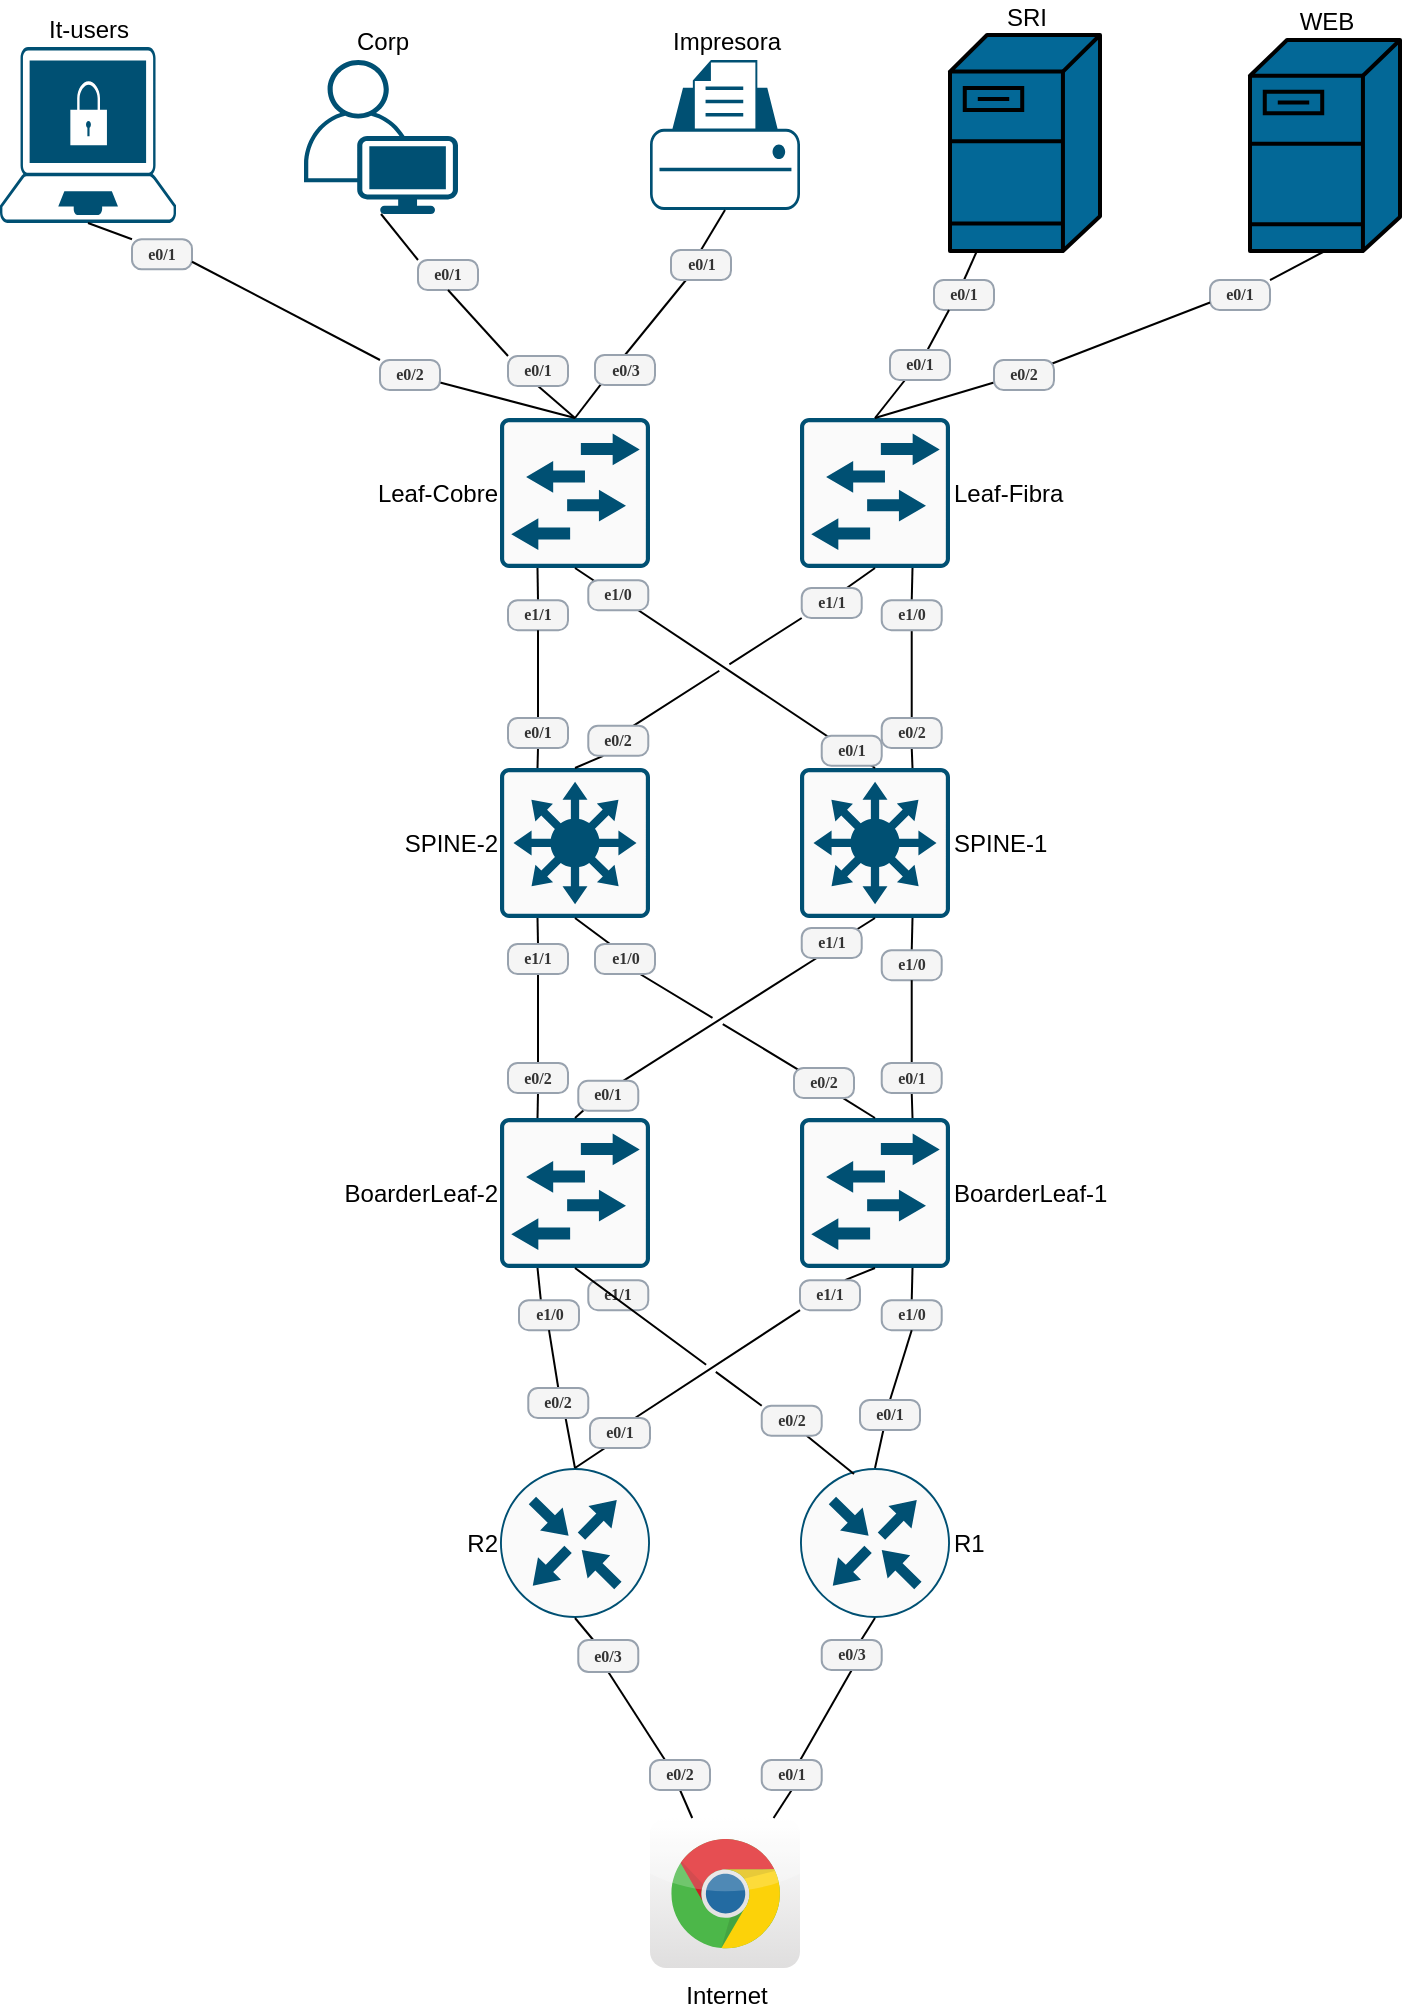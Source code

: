 <mxfile compressed="false" version="26.2.15">
  <diagram id="Network Topology" name="Network Topology">
    <mxGraphModel dx="315" dy="334" grid="0" gridSize="10" guides="1" tooltips="1" connect="1" arrows="1" fold="1" page="1" pageScale="1" pageWidth="800" pageHeight="1075" background="none" math="0" shadow="0">
      <root>
        <mxCell id="0" />
        <mxCell id="1" parent="0" />
        <object label="Corp" id="clab-TFG-Corp">
          <mxCell style="points=[[0.35,0,0],[0.98,0.51,0],[1,0.71,0],[0.67,1,0],[0,0.795,0],[0,0.65,0]];verticalLabelPosition=top;sketch=0;html=1;verticalAlign=bottom;aspect=fixed;align=center;pointerEvents=1;shape=mxgraph.cisco19.user;fillColor=#005073;strokeColor=none;labelPosition=center;" parent="1" vertex="1">
            <mxGeometry x="227" y="96" width="77" height="77" as="geometry" />
          </mxCell>
        </object>
        <object label="It-users" id="clab-TFG-It-users">
          <mxCell style="points=[[0.13,0.02,0],[0.5,0,0],[0.87,0.02,0],[0.885,0.4,0],[0.985,0.985,0],[0.5,1,0],[0.015,0.985,0],[0.115,0.4,0]];verticalLabelPosition=top;sketch=0;html=1;verticalAlign=bottom;aspect=fixed;align=center;pointerEvents=1;shape=mxgraph.cisco19.secure_endpoints;fillColor=#005073;strokeColor=none;labelPosition=center;" parent="1" vertex="1">
            <mxGeometry x="75" y="89.5" width="88" height="88" as="geometry" />
          </mxCell>
        </object>
        <object label="Impresora" id="clab-TFG-Impresora">
          <mxCell style="points=[[0.22,0.185,0],[0.5,0,0],[0.78,0.185,0],[0.975,0.49,0],[1,0.73,0],[0.975,0.97,0],[0.5,1,0],[0.025,0.97,0],[0,0.73,0],[0.025,0.49,0]];verticalLabelPosition=top;sketch=0;html=1;verticalAlign=bottom;aspect=fixed;align=center;pointerEvents=1;shape=mxgraph.cisco19.printer;fillColor=#005073;strokeColor=none;labelPosition=center;labelBackgroundColor=none;" parent="1" vertex="1">
            <mxGeometry x="400" y="96" width="75" height="75" as="geometry" />
          </mxCell>
        </object>
        <object label="SRI" id="clab-TFG-SRI">
          <mxCell style="shape=mxgraph.cisco.servers.fileserver;sketch=0;html=1;pointerEvents=1;dashed=0;fillColor=#036897;strokeColor=#000000;strokeWidth=2;verticalLabelPosition=top;verticalAlign=bottom;align=center;outlineConnect=0;labelBackgroundColor=none;labelPosition=center;" parent="1" vertex="1">
            <mxGeometry x="550" y="83.5" width="75" height="108" as="geometry" />
          </mxCell>
        </object>
        <object label="WEB" id="clab-TFG-WEB">
          <mxCell style="shape=mxgraph.cisco.servers.fileserver;sketch=0;html=1;pointerEvents=1;dashed=0;fillColor=#036897;strokeColor=#000000;strokeWidth=2;verticalLabelPosition=top;verticalAlign=bottom;align=center;outlineConnect=0;labelBackgroundColor=none;labelPosition=center;" parent="1" vertex="1">
            <mxGeometry x="700" y="86" width="75" height="105.5" as="geometry" />
          </mxCell>
        </object>
        <object label="Leaf-Cobre" id="clab-TFG-Leaf-Cobre">
          <mxCell style="sketch=0;points=[[0.015,0.015,0],[0.985,0.015,0],[0.985,0.985,0],[0.015,0.985,0],[0.25,0,0],[0.5,0,0],[0.75,0,0],[1,0.25,0],[1,0.5,0],[1,0.75,0],[0.75,1,0],[0.5,1,0],[0.25,1,0],[0,0.75,0],[0,0.5,0],[0,0.25,0]];verticalLabelPosition=middle;html=1;verticalAlign=middle;aspect=fixed;align=right;pointerEvents=1;shape=mxgraph.cisco19.rect;prIcon=l2_switch;fillColor=#FAFAFA;strokeColor=#005073;labelPosition=left;" parent="1" vertex="1">
            <mxGeometry x="325" y="275" width="75" height="75" as="geometry" />
          </mxCell>
        </object>
        <object label="Leaf-Fibra" id="clab-TFG-Leaf-Fibra">
          <mxCell style="sketch=0;points=[[0.015,0.015,0],[0.985,0.015,0],[0.985,0.985,0],[0.015,0.985,0],[0.25,0,0],[0.5,0,0],[0.75,0,0],[1,0.25,0],[1,0.5,0],[1,0.75,0],[0.75,1,0],[0.5,1,0],[0.25,1,0],[0,0.75,0],[0,0.5,0],[0,0.25,0]];verticalLabelPosition=middle;html=1;verticalAlign=middle;aspect=fixed;align=left;pointerEvents=1;shape=mxgraph.cisco19.rect;prIcon=l2_switch;fillColor=#FAFAFA;strokeColor=#005073;labelPosition=right;" parent="1" vertex="1">
            <mxGeometry x="475" y="275" width="75" height="75" as="geometry" />
          </mxCell>
        </object>
        <object label="SPINE-1" id="clab-TFG-SPINE-1">
          <mxCell style="sketch=0;points=[[0.015,0.015,0],[0.985,0.015,0],[0.985,0.985,0],[0.015,0.985,0],[0.25,0,0],[0.5,0,0],[0.75,0,0],[1,0.25,0],[1,0.5,0],[1,0.75,0],[0.75,1,0],[0.5,1,0],[0.25,1,0],[0,0.75,0],[0,0.5,0],[0,0.25,0]];verticalLabelPosition=middle;html=1;verticalAlign=middle;aspect=fixed;align=left;pointerEvents=1;shape=mxgraph.cisco19.rect;prIcon=l3_switch;fillColor=#FAFAFA;strokeColor=#005073;labelPosition=right;" parent="1" vertex="1">
            <mxGeometry x="475" y="450" width="75" height="75" as="geometry" />
          </mxCell>
        </object>
        <object label="SPINE-2" id="clab-TFG-SPINE-2">
          <mxCell style="sketch=0;points=[[0.015,0.015,0],[0.985,0.015,0],[0.985,0.985,0],[0.015,0.985,0],[0.25,0,0],[0.5,0,0],[0.75,0,0],[1,0.25,0],[1,0.5,0],[1,0.75,0],[0.75,1,0],[0.5,1,0],[0.25,1,0],[0,0.75,0],[0,0.5,0],[0,0.25,0]];verticalLabelPosition=middle;html=1;verticalAlign=middle;aspect=fixed;align=right;pointerEvents=1;shape=mxgraph.cisco19.rect;prIcon=l3_switch;fillColor=#FAFAFA;strokeColor=#005073;labelPosition=left;" parent="1" vertex="1">
            <mxGeometry x="325" y="450" width="75" height="75" as="geometry" />
          </mxCell>
        </object>
        <object label="BoarderLeaf-1" id="clab-TFG-BoarderLeaf-1">
          <mxCell style="sketch=0;points=[[0.015,0.015,0],[0.985,0.015,0],[0.985,0.985,0],[0.015,0.985,0],[0.25,0,0],[0.5,0,0],[0.75,0,0],[1,0.25,0],[1,0.5,0],[1,0.75,0],[0.75,1,0],[0.5,1,0],[0.25,1,0],[0,0.75,0],[0,0.5,0],[0,0.25,0]];verticalLabelPosition=middle;html=1;verticalAlign=middle;aspect=fixed;align=left;pointerEvents=1;shape=mxgraph.cisco19.rect;prIcon=l2_switch;fillColor=#FAFAFA;strokeColor=#005073;labelPosition=right;" parent="1" vertex="1">
            <mxGeometry x="475" y="625" width="75" height="75" as="geometry" />
          </mxCell>
        </object>
        <object label="BoarderLeaf-2" id="clab-TFG-BoarderLeaf-2">
          <mxCell style="sketch=0;points=[[0.015,0.015,0],[0.985,0.015,0],[0.985,0.985,0],[0.015,0.985,0],[0.25,0,0],[0.5,0,0],[0.75,0,0],[1,0.25,0],[1,0.5,0],[1,0.75,0],[0.75,1,0],[0.5,1,0],[0.25,1,0],[0,0.75,0],[0,0.5,0],[0,0.25,0]];verticalLabelPosition=middle;html=1;verticalAlign=middle;aspect=fixed;align=right;pointerEvents=1;shape=mxgraph.cisco19.rect;prIcon=l2_switch;fillColor=#FAFAFA;strokeColor=#005073;labelPosition=left;" parent="1" vertex="1">
            <mxGeometry x="325" y="625" width="75" height="75" as="geometry" />
          </mxCell>
        </object>
        <object label="R1" id="clab-TFG-R1">
          <mxCell style="sketch=0;points=[[0.5,0,0],[1,0.5,0],[0.5,1,0],[0,0.5,0],[0.145,0.145,0],[0.856,0.145,0],[0.855,0.856,0],[0.145,0.855,0]];verticalLabelPosition=middle;html=1;verticalAlign=middle;aspect=fixed;align=left;pointerEvents=1;shape=mxgraph.cisco19.rect;prIcon=router;fillColor=#FAFAFA;strokeColor=#005073;labelPosition=right;" parent="1" vertex="1">
            <mxGeometry x="475" y="800" width="75" height="75" as="geometry" />
          </mxCell>
        </object>
        <object label="R2" id="clab-TFG-R2">
          <mxCell style="sketch=0;points=[[0.5,0,0],[1,0.5,0],[0.5,1,0],[0,0.5,0],[0.145,0.145,0],[0.856,0.145,0],[0.855,0.856,0],[0.145,0.855,0]];verticalLabelPosition=middle;html=1;verticalAlign=middle;aspect=fixed;align=right;pointerEvents=1;shape=mxgraph.cisco19.rect;prIcon=router;fillColor=#FAFAFA;strokeColor=#005073;labelPosition=left;" parent="1" vertex="1">
            <mxGeometry x="325" y="800" width="75" height="75" as="geometry" />
          </mxCell>
        </object>
        <object label="Internet" id="clab-TFG-Internet">
          <mxCell style="dashed=0;outlineConnect=0;html=1;align=center;labelPosition=center;verticalLabelPosition=bottom;verticalAlign=top;shape=mxgraph.webicons.chrome;gradientColor=#DFDEDE" parent="1" vertex="1">
            <mxGeometry x="400" y="975" width="75" height="75" as="geometry" />
          </mxCell>
        </object>
        <object label="" source="clab-TFG-Corp" target="clab-TFG-Leaf-Cobre" id="link_id:link:clab-TFG-Corp:e0/1:clab-TFG-Leaf-Cobre:e0/1">
          <mxCell style="endArrow=none;jumpStyle=gap;entryY=0;exitY=1;entryX=0.5;exitX=0.5;" parent="1" source="label:clab-TFG-Leaf-Cobre:e0/1" target="clab-TFG-Leaf-Cobre" edge="1">
            <mxGeometry relative="1" as="geometry" />
          </mxCell>
        </object>
        <object label="" source="clab-TFG-It-users" target="clab-TFG-Leaf-Cobre" id="link_id:link:clab-TFG-It-users:e0/1:clab-TFG-Leaf-Cobre:e0/2">
          <mxCell style="endArrow=none;jumpStyle=gap;entryY=0;exitY=0.75;entryX=0.5;exitX=1;exitDx=0;exitDy=0;" parent="1" source="label:clab-TFG-Leaf-Cobre:e0/2" target="clab-TFG-Leaf-Cobre" edge="1">
            <mxGeometry relative="1" as="geometry" />
          </mxCell>
        </object>
        <object label="" source="clab-TFG-Impresora" target="clab-TFG-Leaf-Cobre" id="link_id:link:clab-TFG-Impresora:e0/1:clab-TFG-Leaf-Cobre:e0/3">
          <mxCell style="endArrow=none;jumpStyle=gap;entryY=0;exitY=0.852;entryX=0.5;exitX=0.145;exitDx=0;exitDy=0;exitPerimeter=0;" parent="1" source="label:clab-TFG-Leaf-Cobre:e0/3" target="clab-TFG-Leaf-Cobre" edge="1">
            <mxGeometry relative="1" as="geometry" />
          </mxCell>
        </object>
        <object label="" source="clab-TFG-SRI" target="clab-TFG-Leaf-Fibra" id="link_id:link:clab-TFG-SRI:e0/1:clab-TFG-Leaf-Fibra:e0/1">
          <mxCell style="endArrow=none;jumpStyle=gap;entryY=0;exitY=1;entryX=0.5;exitX=0.25;exitDx=0;exitDy=0;" parent="1" source="label:clab-TFG-Leaf-Fibra:e0/1" target="clab-TFG-Leaf-Fibra" edge="1">
            <mxGeometry relative="1" as="geometry" />
          </mxCell>
        </object>
        <object label="" source="clab-TFG-WEB" target="clab-TFG-Leaf-Fibra" id="link_id:link:clab-TFG-WEB:e0/1:clab-TFG-Leaf-Fibra:e0/2">
          <mxCell style="endArrow=none;jumpStyle=gap;entryY=0;exitY=0.75;entryX=0.5;exitX=0;exitDx=0;exitDy=0;" parent="1" source="label:clab-TFG-Leaf-Fibra:e0/2" target="clab-TFG-Leaf-Fibra" edge="1">
            <mxGeometry relative="1" as="geometry" />
          </mxCell>
        </object>
        <object label="" source="clab-TFG-Leaf-Cobre" target="clab-TFG-SPINE-1" id="link_id:link:clab-TFG-Leaf-Cobre:e1/0:clab-TFG-SPINE-1:e0/1">
          <mxCell style="endArrow=none;jumpStyle=gap;entryY=0;exitY=1;entryX=0.5;exitX=0.5;" parent="1" source="clab-TFG-Leaf-Cobre" target="clab-TFG-SPINE-1" edge="1">
            <mxGeometry relative="1" as="geometry" />
          </mxCell>
        </object>
        <object label="e1/0" id="label:clab-TFG-Leaf-Cobre:e1/0">
          <mxCell style="rounded=1;whiteSpace=wrap;html=1;fontFamily=Google Sans;fontSource=https%3A%2F%2Ffonts.googleapis.com%2Fcss%3Ffamily%3DGoogle%2BSans;arcSize=32;spacing=0;spacingBottom=1;fillColor=#f5f5f5;fontColor=#333333;strokeColor=#98A2AE;fontSize=8;horizontal=1;fontStyle=1" parent="1" vertex="1">
            <mxGeometry x="369.141" y="356.094" width="30" height="15" as="geometry" />
          </mxCell>
        </object>
        <object label="e0/1" id="label:clab-TFG-SPINE-1:e0/1">
          <mxCell style="rounded=1;whiteSpace=wrap;html=1;fontFamily=Google Sans;fontSource=https%3A%2F%2Ffonts.googleapis.com%2Fcss%3Ffamily%3DGoogle%2BSans;arcSize=32;spacing=0;spacingBottom=1;fillColor=#f5f5f5;fontColor=#333333;strokeColor=#98A2AE;fontSize=8;horizontal=1;fontStyle=1" parent="1" vertex="1">
            <mxGeometry x="485.859" y="433.906" width="30" height="15" as="geometry" />
          </mxCell>
        </object>
        <object label="" source="clab-TFG-Leaf-Cobre" target="clab-TFG-SPINE-2" id="link_id:link:clab-TFG-Leaf-Cobre:e1/1:clab-TFG-SPINE-2:e0/1">
          <mxCell style="endArrow=none;jumpStyle=gap;entryY=0;exitY=1;entryX=0.25;exitX=0.5;exitDx=0;exitDy=0;entryDx=0;entryDy=0;entryPerimeter=0;" parent="1" source="label:clab-TFG-SPINE-2:e0/1" target="clab-TFG-SPINE-2" edge="1">
            <mxGeometry relative="1" as="geometry" />
          </mxCell>
        </object>
        <object label="" source="clab-TFG-Leaf-Fibra" target="clab-TFG-SPINE-1" id="link_id:link:clab-TFG-Leaf-Fibra:e1/0:clab-TFG-SPINE-1:e0/2">
          <mxCell style="endArrow=none;jumpStyle=gap;entryY=0;exitY=1;entryX=0.75;exitX=0.5;exitDx=0;exitDy=0;entryDx=0;entryDy=0;entryPerimeter=0;" parent="1" source="label:clab-TFG-SPINE-1:e0/2" target="clab-TFG-SPINE-1" edge="1">
            <mxGeometry relative="1" as="geometry" />
          </mxCell>
        </object>
        <object label="" source="clab-TFG-Leaf-Fibra" target="clab-TFG-SPINE-2" id="link_id:link:clab-TFG-Leaf-Fibra:e1/1:clab-TFG-SPINE-2:e0/2">
          <mxCell style="endArrow=none;jumpStyle=gap;entryY=0;exitY=1;entryX=0.5;exitX=0.25;exitDx=0;exitDy=0;" parent="1" source="label:clab-TFG-SPINE-2:e0/2" target="clab-TFG-SPINE-2" edge="1">
            <mxGeometry relative="1" as="geometry" />
          </mxCell>
        </object>
        <object label="" source="clab-TFG-SPINE-1" target="clab-TFG-BoarderLeaf-1" id="link_id:link:clab-TFG-SPINE-1:e1/0:clab-TFG-BoarderLeaf-1:e0/1">
          <mxCell style="endArrow=none;jumpStyle=gap;entryY=0;exitY=1;entryX=0.75;exitX=0.5;exitDx=0;exitDy=0;entryDx=0;entryDy=0;entryPerimeter=0;" parent="1" source="label:clab-TFG-BoarderLeaf-1:e0/1" target="clab-TFG-BoarderLeaf-1" edge="1">
            <mxGeometry relative="1" as="geometry" />
          </mxCell>
        </object>
        <object label="" source="clab-TFG-SPINE-1" target="clab-TFG-BoarderLeaf-2" id="link_id:link:clab-TFG-SPINE-1:e1/1:clab-TFG-BoarderLeaf-2:e0/1">
          <mxCell style="endArrow=none;jumpStyle=gap;entryY=0;exitY=0.914;entryX=0.5;exitX=0.125;exitDx=0;exitDy=0;exitPerimeter=0;" parent="1" source="label:clab-TFG-BoarderLeaf-2:e0/1" target="clab-TFG-BoarderLeaf-2" edge="1">
            <mxGeometry relative="1" as="geometry" />
          </mxCell>
        </object>
        <object label="" source="clab-TFG-SPINE-2" target="clab-TFG-BoarderLeaf-1" id="link_id:link:clab-TFG-SPINE-2:e1/0:clab-TFG-BoarderLeaf-1:e0/2">
          <mxCell style="endArrow=none;jumpStyle=gap;entryY=0;exitY=0.837;entryX=0.5;exitX=0.685;exitDx=0;exitDy=0;exitPerimeter=0;" parent="1" source="label:clab-TFG-BoarderLeaf-1:e0/2" target="clab-TFG-BoarderLeaf-1" edge="1">
            <mxGeometry relative="1" as="geometry">
              <Array as="points" />
            </mxGeometry>
          </mxCell>
        </object>
        <object label="" source="clab-TFG-SPINE-2" target="clab-TFG-BoarderLeaf-2" id="link_id:link:clab-TFG-SPINE-2:e1/1:clab-TFG-BoarderLeaf-2:e0/2">
          <mxCell style="endArrow=none;jumpStyle=gap;entryY=0;exitY=1;entryX=0.25;exitX=0.5;exitDx=0;exitDy=0;entryDx=0;entryDy=0;entryPerimeter=0;" parent="1" source="label:clab-TFG-BoarderLeaf-2:e0/2" target="clab-TFG-BoarderLeaf-2" edge="1">
            <mxGeometry relative="1" as="geometry" />
          </mxCell>
        </object>
        <object label="" source="clab-TFG-BoarderLeaf-1" target="clab-TFG-R1" id="link_id:link:clab-TFG-BoarderLeaf-1:e1/0:clab-TFG-R1:e0/1">
          <mxCell style="endArrow=none;jumpStyle=gap;entryY=0;exitY=1;entryX=0.5;exitX=0.5;exitDx=0;exitDy=0;" parent="1" source="label:clab-TFG-R1:e0/1" target="clab-TFG-R1" edge="1">
            <mxGeometry relative="1" as="geometry" />
          </mxCell>
        </object>
        <object label="" source="clab-TFG-BoarderLeaf-1" target="clab-TFG-R2" id="link_id:link:clab-TFG-BoarderLeaf-1:e1/1:clab-TFG-R2:e0/1">
          <mxCell style="endArrow=none;jumpStyle=gap;entryY=0;exitY=1;entryX=0.5;exitX=0.25;exitDx=0;exitDy=0;" parent="1" source="label:clab-TFG-R2:e0/1" target="clab-TFG-R2" edge="1">
            <mxGeometry relative="1" as="geometry" />
          </mxCell>
        </object>
        <object label="" source="clab-TFG-BoarderLeaf-2" target="clab-TFG-R2" id="link_id:link:clab-TFG-BoarderLeaf-2:e1/0:clab-TFG-R2:e0/2">
          <mxCell style="endArrow=none;jumpStyle=gap;entryY=0;exitY=0.96;entryX=0.5;exitX=0.618;exitDx=0;exitDy=0;exitPerimeter=0;" parent="1" source="label:clab-TFG-R2:e0/2" target="clab-TFG-R2" edge="1">
            <mxGeometry relative="1" as="geometry" />
          </mxCell>
        </object>
        <object label="" source="clab-TFG-BoarderLeaf-2" target="clab-TFG-R1" id="link_id:link:clab-TFG-BoarderLeaf-2:e1/1:clab-TFG-R1:e0/2">
          <mxCell style="endArrow=none;jumpStyle=gap;entryY=0.04;exitY=1;entryX=0.36;exitX=0.75;exitDx=0;exitDy=0;entryDx=0;entryDy=0;entryPerimeter=0;" parent="1" source="label:clab-TFG-R1:e0/2" target="clab-TFG-R1" edge="1">
            <mxGeometry relative="1" as="geometry" />
          </mxCell>
        </object>
        <object label="e1/1" id="label:clab-TFG-BoarderLeaf-2:e1/1">
          <mxCell style="rounded=1;whiteSpace=wrap;html=1;fontFamily=Google Sans;fontSource=https%3A%2F%2Ffonts.googleapis.com%2Fcss%3Ffamily%3DGoogle%2BSans;arcSize=32;spacing=0;spacingBottom=1;fillColor=#f5f5f5;fontColor=#333333;strokeColor=#98A2AE;fontSize=8;horizontal=1;fontStyle=1" parent="1" vertex="1">
            <mxGeometry x="369.141" y="706.094" width="30" height="15" as="geometry" />
          </mxCell>
        </object>
        <object label="" source="clab-TFG-R1" target="clab-TFG-Internet" id="link_id:link:clab-TFG-R1:e0/3:clab-TFG-Internet:e0/1">
          <mxCell style="endArrow=none;jumpStyle=gap;exitY=1;exitX=0.5;" parent="1" source="label:clab-TFG-Internet:e0/1" target="clab-TFG-Internet" edge="1">
            <mxGeometry relative="1" as="geometry" />
          </mxCell>
        </object>
        <object label="" source="clab-TFG-R2" target="clab-TFG-Internet" id="link_id:link:clab-TFG-R2:e0/3:clab-TFG-Internet:e0/2">
          <mxCell style="endArrow=none;jumpStyle=gap;exitY=1;exitX=0.5;" parent="1" source="label:clab-TFG-Internet:e0/2" target="clab-TFG-Internet" edge="1">
            <mxGeometry relative="1" as="geometry" />
          </mxCell>
        </object>
        <mxCell id="f-chVvL2KhIzJeHIdAyo-4" value="" style="endArrow=none;jumpStyle=gap;entryY=0;exitY=1;entryX=0;exitX=0.5;entryDx=0;entryDy=0;" parent="1" source="clab-TFG-It-users" target="label:clab-TFG-It-users:e0/1" edge="1">
          <mxGeometry relative="1" as="geometry">
            <mxPoint x="118" y="175" as="sourcePoint" />
            <mxPoint x="363" y="275" as="targetPoint" />
          </mxGeometry>
        </mxCell>
        <object label="e0/1" id="label:clab-TFG-It-users:e0/1">
          <mxCell style="rounded=1;whiteSpace=wrap;html=1;fontFamily=Google Sans;fontSource=https%3A%2F%2Ffonts.googleapis.com%2Fcss%3Ffamily%3DGoogle%2BSans;arcSize=32;spacing=0;spacingBottom=1;fillColor=#f5f5f5;fontColor=#333333;strokeColor=#98A2AE;fontSize=8;horizontal=1;fontStyle=1" parent="1" vertex="1">
            <mxGeometry x="141" y="185.62" width="30" height="15" as="geometry" />
          </mxCell>
        </object>
        <mxCell id="f-chVvL2KhIzJeHIdAyo-6" value="" style="endArrow=none;jumpStyle=gap;entryY=0;exitY=1;entryX=0;exitX=0.5;entryDx=0;entryDy=0;" parent="1" source="clab-TFG-Corp" target="label:clab-TFG-Corp:e0/1" edge="1">
          <mxGeometry relative="1" as="geometry">
            <mxPoint x="267" y="178" as="sourcePoint" />
            <mxPoint x="363" y="275" as="targetPoint" />
          </mxGeometry>
        </mxCell>
        <object label="e0/1" id="label:clab-TFG-Corp:e0/1">
          <mxCell style="rounded=1;whiteSpace=wrap;html=1;fontFamily=Google Sans;fontSource=https%3A%2F%2Ffonts.googleapis.com%2Fcss%3Ffamily%3DGoogle%2BSans;arcSize=32;spacing=0;spacingBottom=1;fillColor=#f5f5f5;fontColor=#333333;strokeColor=#98A2AE;fontSize=8;horizontal=1;fontStyle=1" parent="1" vertex="1">
            <mxGeometry x="284" y="196" width="30" height="15" as="geometry" />
          </mxCell>
        </object>
        <mxCell id="f-chVvL2KhIzJeHIdAyo-7" value="" style="endArrow=none;jumpStyle=gap;entryY=0;exitY=0.75;entryX=0;exitX=1;exitDx=0;exitDy=0;entryDx=0;entryDy=0;" parent="1" source="label:clab-TFG-It-users:e0/1" target="label:clab-TFG-Leaf-Cobre:e0/2" edge="1">
          <mxGeometry relative="1" as="geometry">
            <mxPoint x="180" y="199" as="sourcePoint" />
            <mxPoint x="363" y="275" as="targetPoint" />
          </mxGeometry>
        </mxCell>
        <object label="e0/2" id="label:clab-TFG-Leaf-Cobre:e0/2">
          <mxCell style="rounded=1;whiteSpace=wrap;html=1;fontFamily=Google Sans;fontSource=https%3A%2F%2Ffonts.googleapis.com%2Fcss%3Ffamily%3DGoogle%2BSans;arcSize=32;spacing=0;spacingBottom=1;fillColor=#f5f5f5;fontColor=#333333;strokeColor=#98A2AE;fontSize=8;horizontal=1;fontStyle=1" parent="1" vertex="1">
            <mxGeometry x="265" y="246" width="30" height="15" as="geometry" />
          </mxCell>
        </object>
        <mxCell id="f-chVvL2KhIzJeHIdAyo-9" value="" style="endArrow=none;jumpStyle=gap;entryY=0;exitY=1;entryX=0;exitX=0.5;entryDx=0;entryDy=0;" parent="1" source="label:clab-TFG-Corp:e0/1" target="label:clab-TFG-Leaf-Cobre:e0/1" edge="1">
          <mxGeometry relative="1" as="geometry">
            <mxPoint x="294" y="206" as="sourcePoint" />
            <mxPoint x="363" y="275" as="targetPoint" />
          </mxGeometry>
        </mxCell>
        <object label="e0/1" id="label:clab-TFG-Leaf-Cobre:e0/1">
          <mxCell style="rounded=1;whiteSpace=wrap;html=1;fontFamily=Google Sans;fontSource=https%3A%2F%2Ffonts.googleapis.com%2Fcss%3Ffamily%3DGoogle%2BSans;arcSize=32;spacing=0;spacingBottom=1;fillColor=#f5f5f5;fontColor=#333333;strokeColor=#98A2AE;fontSize=8;horizontal=1;fontStyle=1" parent="1" vertex="1">
            <mxGeometry x="329" y="244" width="30" height="15" as="geometry" />
          </mxCell>
        </object>
        <mxCell id="f-chVvL2KhIzJeHIdAyo-10" value="" style="endArrow=none;jumpStyle=gap;entryY=0;exitY=1;entryX=0.5;exitX=0.25;entryDx=0;entryDy=0;exitDx=0;exitDy=0;" parent="1" source="label:clab-TFG-Impresora:e0/1" target="label:clab-TFG-Leaf-Cobre:e0/3" edge="1">
          <mxGeometry relative="1" as="geometry">
            <mxPoint x="438" y="175" as="sourcePoint" />
            <mxPoint x="363" y="275" as="targetPoint" />
          </mxGeometry>
        </mxCell>
        <object label="e0/3" id="label:clab-TFG-Leaf-Cobre:e0/3">
          <mxCell style="rounded=1;whiteSpace=wrap;html=1;fontFamily=Google Sans;fontSource=https%3A%2F%2Ffonts.googleapis.com%2Fcss%3Ffamily%3DGoogle%2BSans;arcSize=32;spacing=0;spacingBottom=1;fillColor=#f5f5f5;fontColor=#333333;strokeColor=#98A2AE;fontSize=8;horizontal=1;fontStyle=1" parent="1" vertex="1">
            <mxGeometry x="372.5" y="243.5" width="30" height="15" as="geometry" />
          </mxCell>
        </object>
        <mxCell id="f-chVvL2KhIzJeHIdAyo-11" value="" style="endArrow=none;jumpStyle=gap;entryY=0;exitY=1;entryX=0.5;exitX=0.5;entryDx=0;entryDy=0;" parent="1" source="clab-TFG-Impresora" target="label:clab-TFG-Impresora:e0/1" edge="1">
          <mxGeometry relative="1" as="geometry">
            <mxPoint x="438" y="175" as="sourcePoint" />
            <mxPoint x="384" y="244" as="targetPoint" />
          </mxGeometry>
        </mxCell>
        <object label="e0/1" id="label:clab-TFG-Impresora:e0/1">
          <mxCell style="rounded=1;whiteSpace=wrap;html=1;fontFamily=Google Sans;fontSource=https%3A%2F%2Ffonts.googleapis.com%2Fcss%3Ffamily%3DGoogle%2BSans;arcSize=32;spacing=0;spacingBottom=1;fillColor=#f5f5f5;fontColor=#333333;strokeColor=#98A2AE;fontSize=8;horizontal=1;fontStyle=1" parent="1" vertex="1">
            <mxGeometry x="410.5" y="191" width="30" height="15" as="geometry" />
          </mxCell>
        </object>
        <mxCell id="f-chVvL2KhIzJeHIdAyo-14" value="" style="endArrow=none;jumpStyle=gap;entryY=0;entryX=0.5;entryDx=0;entryDy=0;" parent="1" source="clab-TFG-SRI" target="label:clab-TFG-SRI:e0/1" edge="1">
          <mxGeometry relative="1" as="geometry">
            <mxPoint x="588" y="192" as="sourcePoint" />
            <mxPoint x="513" y="275" as="targetPoint" />
          </mxGeometry>
        </mxCell>
        <object label="e0/1" id="label:clab-TFG-SRI:e0/1">
          <mxCell style="rounded=1;whiteSpace=wrap;html=1;fontFamily=Google Sans;fontSource=https%3A%2F%2Ffonts.googleapis.com%2Fcss%3Ffamily%3DGoogle%2BSans;arcSize=32;spacing=0;spacingBottom=1;fillColor=#f5f5f5;fontColor=#333333;strokeColor=#98A2AE;fontSize=8;horizontal=1;fontStyle=1" parent="1" vertex="1">
            <mxGeometry x="542" y="206" width="30" height="15" as="geometry" />
          </mxCell>
        </object>
        <mxCell id="f-chVvL2KhIzJeHIdAyo-15" value="" style="endArrow=none;jumpStyle=gap;entryY=0;exitY=1;entryX=1;exitX=0.5;entryDx=0;entryDy=0;" parent="1" source="clab-TFG-WEB" target="label:clab-TFG-WEB:e0/1" edge="1">
          <mxGeometry relative="1" as="geometry">
            <mxPoint x="738" y="192" as="sourcePoint" />
            <mxPoint x="513" y="275" as="targetPoint" />
          </mxGeometry>
        </mxCell>
        <object label="e0/1" id="label:clab-TFG-WEB:e0/1">
          <mxCell style="rounded=1;whiteSpace=wrap;html=1;fontFamily=Google Sans;fontSource=https%3A%2F%2Ffonts.googleapis.com%2Fcss%3Ffamily%3DGoogle%2BSans;arcSize=32;spacing=0;spacingBottom=1;fillColor=#f5f5f5;fontColor=#333333;strokeColor=#98A2AE;fontSize=8;horizontal=1;fontStyle=1" parent="1" vertex="1">
            <mxGeometry x="680.004" y="206.003" width="30" height="15" as="geometry" />
          </mxCell>
        </object>
        <mxCell id="f-chVvL2KhIzJeHIdAyo-18" value="" style="endArrow=none;jumpStyle=gap;entryY=-0.026;exitY=1;entryX=0.631;exitX=0.25;exitDx=0;exitDy=0;entryDx=0;entryDy=0;entryPerimeter=0;" parent="1" source="label:clab-TFG-SRI:e0/1" target="label:clab-TFG-Leaf-Fibra:e0/1" edge="1">
          <mxGeometry relative="1" as="geometry">
            <mxPoint x="561" y="219" as="sourcePoint" />
            <mxPoint x="513" y="275" as="targetPoint" />
            <Array as="points" />
          </mxGeometry>
        </mxCell>
        <object label="e0/1" id="label:clab-TFG-Leaf-Fibra:e0/1">
          <mxCell style="rounded=1;whiteSpace=wrap;html=1;fontFamily=Google Sans;fontSource=https%3A%2F%2Ffonts.googleapis.com%2Fcss%3Ffamily%3DGoogle%2BSans;arcSize=32;spacing=0;spacingBottom=1;fillColor=#f5f5f5;fontColor=#333333;strokeColor=#98A2AE;fontSize=8;horizontal=1;fontStyle=1" parent="1" vertex="1">
            <mxGeometry x="520" y="241" width="30" height="15" as="geometry" />
          </mxCell>
        </object>
        <mxCell id="f-chVvL2KhIzJeHIdAyo-19" value="" style="endArrow=none;jumpStyle=gap;entryY=0.16;exitY=0.75;entryX=0.917;exitX=0;exitDx=0;exitDy=0;entryDx=0;entryDy=0;entryPerimeter=0;" parent="1" source="label:clab-TFG-WEB:e0/1" target="label:clab-TFG-Leaf-Fibra:e0/2" edge="1">
          <mxGeometry relative="1" as="geometry">
            <mxPoint x="680" y="214" as="sourcePoint" />
            <mxPoint x="513" y="275" as="targetPoint" />
          </mxGeometry>
        </mxCell>
        <object label="e0/2" id="label:clab-TFG-Leaf-Fibra:e0/2">
          <mxCell style="rounded=1;whiteSpace=wrap;html=1;fontFamily=Google Sans;fontSource=https%3A%2F%2Ffonts.googleapis.com%2Fcss%3Ffamily%3DGoogle%2BSans;arcSize=32;spacing=0;spacingBottom=1;fillColor=#f5f5f5;fontColor=#333333;strokeColor=#98A2AE;fontSize=8;horizontal=1;fontStyle=1" parent="1" vertex="1">
            <mxGeometry x="571.996" y="245.997" width="30" height="15" as="geometry" />
          </mxCell>
        </object>
        <mxCell id="TiAtOIrxp9tdkWeItiJ4-6" value="" style="endArrow=none;jumpStyle=gap;entryY=0;exitY=1;entryX=0.5;exitX=0.25;exitDx=0;exitDy=0;exitPerimeter=0;entryDx=0;entryDy=0;" edge="1" parent="1" source="clab-TFG-Leaf-Cobre" target="label:clab-TFG-Leaf-Cobre:e1/1">
          <mxGeometry relative="1" as="geometry">
            <mxPoint x="344" y="350" as="sourcePoint" />
            <mxPoint x="344" y="450" as="targetPoint" />
          </mxGeometry>
        </mxCell>
        <object label="e1/1" id="label:clab-TFG-Leaf-Cobre:e1/1">
          <mxCell style="rounded=1;whiteSpace=wrap;html=1;fontFamily=Google Sans;fontSource=https%3A%2F%2Ffonts.googleapis.com%2Fcss%3Ffamily%3DGoogle%2BSans;arcSize=32;spacing=0;spacingBottom=1;fillColor=#f5f5f5;fontColor=#333333;strokeColor=#98A2AE;fontSize=8;horizontal=1;fontStyle=1" parent="1" vertex="1">
            <mxGeometry x="329" y="366.09" width="30" height="15" as="geometry" />
          </mxCell>
        </object>
        <mxCell id="TiAtOIrxp9tdkWeItiJ4-7" value="" style="endArrow=none;jumpStyle=gap;entryY=0;exitY=1;entryX=0.5;exitX=0.5;exitDx=0;exitDy=0;entryDx=0;entryDy=0;" edge="1" parent="1" source="label:clab-TFG-Leaf-Cobre:e1/1" target="label:clab-TFG-SPINE-2:e0/1">
          <mxGeometry relative="1" as="geometry">
            <mxPoint x="344" y="381" as="sourcePoint" />
            <mxPoint x="344" y="450" as="targetPoint" />
          </mxGeometry>
        </mxCell>
        <object label="e0/1" id="label:clab-TFG-SPINE-2:e0/1">
          <mxCell style="rounded=1;whiteSpace=wrap;html=1;fontFamily=Google Sans;fontSource=https%3A%2F%2Ffonts.googleapis.com%2Fcss%3Ffamily%3DGoogle%2BSans;arcSize=32;spacing=0;spacingBottom=1;fillColor=#f5f5f5;fontColor=#333333;strokeColor=#98A2AE;fontSize=8;horizontal=1;fontStyle=1" parent="1" vertex="1">
            <mxGeometry x="329" y="425" width="30" height="15" as="geometry" />
          </mxCell>
        </object>
        <mxCell id="TiAtOIrxp9tdkWeItiJ4-8" value="" style="endArrow=none;jumpStyle=gap;entryY=0;exitY=1;entryX=0.75;exitX=0;entryDx=0;entryDy=0;exitDx=0;exitDy=0;" edge="1" parent="1" source="label:clab-TFG-Leaf-Fibra:e1/1" target="label:clab-TFG-SPINE-2:e0/2">
          <mxGeometry relative="1" as="geometry">
            <mxPoint x="513" y="350" as="sourcePoint" />
            <mxPoint x="363" y="450" as="targetPoint" />
            <Array as="points" />
          </mxGeometry>
        </mxCell>
        <object label="e0/2" id="label:clab-TFG-SPINE-2:e0/2">
          <mxCell style="rounded=1;whiteSpace=wrap;html=1;fontFamily=Google Sans;fontSource=https%3A%2F%2Ffonts.googleapis.com%2Fcss%3Ffamily%3DGoogle%2BSans;arcSize=32;spacing=0;spacingBottom=1;fillColor=#f5f5f5;fontColor=#333333;strokeColor=#98A2AE;fontSize=8;horizontal=1;fontStyle=1" parent="1" vertex="1">
            <mxGeometry x="369.141" y="428.906" width="30" height="15" as="geometry" />
          </mxCell>
        </object>
        <mxCell id="TiAtOIrxp9tdkWeItiJ4-9" value="" style="endArrow=none;jumpStyle=gap;entryY=0;exitY=1;entryX=0.75;exitX=0.5;entryDx=0;entryDy=0;" edge="1" parent="1" source="clab-TFG-Leaf-Fibra" target="label:clab-TFG-Leaf-Fibra:e1/1">
          <mxGeometry relative="1" as="geometry">
            <mxPoint x="513" y="350" as="sourcePoint" />
            <mxPoint x="392" y="429" as="targetPoint" />
            <Array as="points" />
          </mxGeometry>
        </mxCell>
        <object label="e1/1" id="label:clab-TFG-Leaf-Fibra:e1/1">
          <mxCell style="rounded=1;whiteSpace=wrap;html=1;fontFamily=Google Sans;fontSource=https%3A%2F%2Ffonts.googleapis.com%2Fcss%3Ffamily%3DGoogle%2BSans;arcSize=32;spacing=0;spacingBottom=1;fillColor=#f5f5f5;fontColor=#333333;strokeColor=#98A2AE;fontSize=8;horizontal=1;fontStyle=1" parent="1" vertex="1">
            <mxGeometry x="475.859" y="360.004" width="30" height="15" as="geometry" />
          </mxCell>
        </object>
        <mxCell id="TiAtOIrxp9tdkWeItiJ4-10" value="" style="endArrow=none;jumpStyle=gap;entryY=0;exitY=1;entryX=0.5;exitX=0.5;exitDx=0;exitDy=0;entryDx=0;entryDy=0;" edge="1" parent="1" source="label:clab-TFG-Leaf-Fibra:e1/0" target="label:clab-TFG-SPINE-1:e0/2">
          <mxGeometry relative="1" as="geometry">
            <mxPoint x="531" y="350" as="sourcePoint" />
            <mxPoint x="531" y="450" as="targetPoint" />
          </mxGeometry>
        </mxCell>
        <object label="e0/2" id="label:clab-TFG-SPINE-1:e0/2">
          <mxCell style="rounded=1;whiteSpace=wrap;html=1;fontFamily=Google Sans;fontSource=https%3A%2F%2Ffonts.googleapis.com%2Fcss%3Ffamily%3DGoogle%2BSans;arcSize=32;spacing=0;spacingBottom=1;fillColor=#f5f5f5;fontColor=#333333;strokeColor=#98A2AE;fontSize=8;horizontal=1;fontStyle=1" parent="1" vertex="1">
            <mxGeometry x="515.86" y="425" width="30" height="15" as="geometry" />
          </mxCell>
        </object>
        <mxCell id="TiAtOIrxp9tdkWeItiJ4-11" value="" style="endArrow=none;jumpStyle=gap;entryY=0;exitY=1;entryX=0.5;exitX=0.75;exitDx=0;exitDy=0;exitPerimeter=0;entryDx=0;entryDy=0;" edge="1" parent="1" source="clab-TFG-Leaf-Fibra" target="label:clab-TFG-Leaf-Fibra:e1/0">
          <mxGeometry relative="1" as="geometry">
            <mxPoint x="531" y="350" as="sourcePoint" />
            <mxPoint x="538" y="425" as="targetPoint" />
          </mxGeometry>
        </mxCell>
        <object label="e1/0" id="label:clab-TFG-Leaf-Fibra:e1/0">
          <mxCell style="rounded=1;whiteSpace=wrap;html=1;fontFamily=Google Sans;fontSource=https%3A%2F%2Ffonts.googleapis.com%2Fcss%3Ffamily%3DGoogle%2BSans;arcSize=32;spacing=0;spacingBottom=1;fillColor=#f5f5f5;fontColor=#333333;strokeColor=#98A2AE;fontSize=8;horizontal=1;fontStyle=1" parent="1" vertex="1">
            <mxGeometry x="515.86" y="366.09" width="30" height="15" as="geometry" />
          </mxCell>
        </object>
        <mxCell id="TiAtOIrxp9tdkWeItiJ4-12" value="" style="endArrow=none;jumpStyle=gap;entryY=0.154;exitY=1;entryX=0.372;exitX=0.25;exitDx=0;exitDy=0;exitPerimeter=0;entryDx=0;entryDy=0;entryPerimeter=0;" edge="1" parent="1" source="clab-TFG-BoarderLeaf-2" target="label:clab-TFG-BoarderLeaf-2:e1/0">
          <mxGeometry relative="1" as="geometry">
            <mxPoint x="344" y="700" as="sourcePoint" />
            <mxPoint x="363" y="800" as="targetPoint" />
          </mxGeometry>
        </mxCell>
        <object label="e1/0" id="label:clab-TFG-BoarderLeaf-2:e1/0">
          <mxCell style="rounded=1;whiteSpace=wrap;html=1;fontFamily=Google Sans;fontSource=https%3A%2F%2Ffonts.googleapis.com%2Fcss%3Ffamily%3DGoogle%2BSans;arcSize=32;spacing=0;spacingBottom=1;fillColor=#f5f5f5;fontColor=#333333;strokeColor=#98A2AE;fontSize=8;horizontal=1;fontStyle=1" parent="1" vertex="1">
            <mxGeometry x="334.5" y="716.09" width="30" height="15" as="geometry" />
          </mxCell>
        </object>
        <mxCell id="TiAtOIrxp9tdkWeItiJ4-13" value="" style="endArrow=none;jumpStyle=gap;entryY=0;exitY=1;entryX=0.5;exitX=0.5;exitDx=0;exitDy=0;" edge="1" parent="1" source="label:clab-TFG-BoarderLeaf-2:e1/0" target="label:clab-TFG-R2:e0/2">
          <mxGeometry relative="1" as="geometry">
            <mxPoint x="350" y="731" as="sourcePoint" />
            <mxPoint x="363" y="800" as="targetPoint" />
          </mxGeometry>
        </mxCell>
        <object label="e0/2" id="label:clab-TFG-R2:e0/2">
          <mxCell style="rounded=1;whiteSpace=wrap;html=1;fontFamily=Google Sans;fontSource=https%3A%2F%2Ffonts.googleapis.com%2Fcss%3Ffamily%3DGoogle%2BSans;arcSize=32;spacing=0;spacingBottom=1;fillColor=#f5f5f5;fontColor=#333333;strokeColor=#98A2AE;fontSize=8;horizontal=1;fontStyle=1" parent="1" vertex="1">
            <mxGeometry x="339.14" y="760" width="30" height="15" as="geometry" />
          </mxCell>
        </object>
        <mxCell id="TiAtOIrxp9tdkWeItiJ4-14" value="" style="endArrow=none;jumpStyle=gap;entryY=0;exitY=1;entryX=0.75;exitX=0;entryDx=0;entryDy=0;exitDx=0;exitDy=0;" edge="1" parent="1" source="label:clab-TFG-BoarderLeaf-1:e1/1" target="label:clab-TFG-R2:e0/1">
          <mxGeometry relative="1" as="geometry">
            <mxPoint x="513" y="700" as="sourcePoint" />
            <mxPoint x="363" y="800" as="targetPoint" />
          </mxGeometry>
        </mxCell>
        <object label="e0/1" id="label:clab-TFG-R2:e0/1">
          <mxCell style="rounded=1;whiteSpace=wrap;html=1;fontFamily=Google Sans;fontSource=https%3A%2F%2Ffonts.googleapis.com%2Fcss%3Ffamily%3DGoogle%2BSans;arcSize=32;spacing=0;spacingBottom=1;fillColor=#f5f5f5;fontColor=#333333;strokeColor=#98A2AE;fontSize=8;horizontal=1;fontStyle=1" parent="1" vertex="1">
            <mxGeometry x="370.001" y="774.996" width="30" height="15" as="geometry" />
          </mxCell>
        </object>
        <mxCell id="TiAtOIrxp9tdkWeItiJ4-15" value="" style="endArrow=none;jumpStyle=gap;entryY=0;exitY=1;entryX=0.75;exitX=0.5;entryDx=0;entryDy=0;" edge="1" parent="1" source="clab-TFG-BoarderLeaf-1" target="label:clab-TFG-BoarderLeaf-1:e1/1">
          <mxGeometry relative="1" as="geometry">
            <mxPoint x="513" y="700" as="sourcePoint" />
            <mxPoint x="393" y="775" as="targetPoint" />
          </mxGeometry>
        </mxCell>
        <object label="e1/1" id="label:clab-TFG-BoarderLeaf-1:e1/1">
          <mxCell style="rounded=1;whiteSpace=wrap;html=1;fontFamily=Google Sans;fontSource=https%3A%2F%2Ffonts.googleapis.com%2Fcss%3Ffamily%3DGoogle%2BSans;arcSize=32;spacing=0;spacingBottom=1;fillColor=#f5f5f5;fontColor=#333333;strokeColor=#98A2AE;fontSize=8;horizontal=1;fontStyle=1" parent="1" vertex="1">
            <mxGeometry x="474.999" y="706.094" width="30" height="15" as="geometry" />
          </mxCell>
        </object>
        <mxCell id="TiAtOIrxp9tdkWeItiJ4-17" value="" style="endArrow=none;jumpStyle=gap;entryY=0;exitY=1;entryX=0.5;exitX=0.75;exitDx=0;exitDy=0;exitPerimeter=0;entryDx=0;entryDy=0;" edge="1" parent="1" source="clab-TFG-BoarderLeaf-1" target="label:clab-TFG-BoarderLeaf-1:e1/0">
          <mxGeometry relative="1" as="geometry">
            <mxPoint x="531" y="700" as="sourcePoint" />
            <mxPoint x="513" y="800" as="targetPoint" />
          </mxGeometry>
        </mxCell>
        <object label="e1/0" id="label:clab-TFG-BoarderLeaf-1:e1/0">
          <mxCell style="rounded=1;whiteSpace=wrap;html=1;fontFamily=Google Sans;fontSource=https%3A%2F%2Ffonts.googleapis.com%2Fcss%3Ffamily%3DGoogle%2BSans;arcSize=32;spacing=0;spacingBottom=1;fillColor=#f5f5f5;fontColor=#333333;strokeColor=#98A2AE;fontSize=8;horizontal=1;fontStyle=1" parent="1" vertex="1">
            <mxGeometry x="515.86" y="716.09" width="30" height="15" as="geometry" />
          </mxCell>
        </object>
        <mxCell id="TiAtOIrxp9tdkWeItiJ4-18" value="" style="endArrow=none;jumpStyle=gap;entryY=1;exitY=1;entryX=0.5;exitX=0.5;exitDx=0;exitDy=0;entryDx=0;entryDy=0;" edge="1" parent="1" source="label:clab-TFG-BoarderLeaf-1:e1/0" target="label:clab-TFG-R1:e0/1">
          <mxGeometry relative="1" as="geometry">
            <mxPoint x="531" y="731" as="sourcePoint" />
            <mxPoint x="513" y="800" as="targetPoint" />
          </mxGeometry>
        </mxCell>
        <object label="e0/1" id="label:clab-TFG-R1:e0/1">
          <mxCell style="rounded=1;whiteSpace=wrap;html=1;fontFamily=Google Sans;fontSource=https%3A%2F%2Ffonts.googleapis.com%2Fcss%3Ffamily%3DGoogle%2BSans;arcSize=32;spacing=0;spacingBottom=1;fillColor=#f5f5f5;fontColor=#333333;strokeColor=#98A2AE;fontSize=8;horizontal=1;fontStyle=1;direction=west;" parent="1" vertex="1">
            <mxGeometry x="505" y="766" width="30" height="15" as="geometry" />
          </mxCell>
        </object>
        <mxCell id="TiAtOIrxp9tdkWeItiJ4-19" value="" style="endArrow=none;jumpStyle=gap;entryY=0;exitY=1;entryX=0;exitX=0.5;entryDx=0;entryDy=0;" edge="1" parent="1" source="clab-TFG-BoarderLeaf-2" target="label:clab-TFG-R1:e0/2">
          <mxGeometry relative="1" as="geometry">
            <mxPoint x="363" y="700" as="sourcePoint" />
            <mxPoint x="513" y="800" as="targetPoint" />
          </mxGeometry>
        </mxCell>
        <object label="e0/2" id="label:clab-TFG-R1:e0/2">
          <mxCell style="rounded=1;whiteSpace=wrap;html=1;fontFamily=Google Sans;fontSource=https%3A%2F%2Ffonts.googleapis.com%2Fcss%3Ffamily%3DGoogle%2BSans;arcSize=32;spacing=0;spacingBottom=1;fillColor=#f5f5f5;fontColor=#333333;strokeColor=#98A2AE;fontSize=8;horizontal=1;fontStyle=1" parent="1" vertex="1">
            <mxGeometry x="455.859" y="768.906" width="30" height="15" as="geometry" />
          </mxCell>
        </object>
        <mxCell id="TiAtOIrxp9tdkWeItiJ4-20" value="" style="endArrow=none;jumpStyle=gap;entryY=0;exitY=1;entryX=0.25;exitX=0.5;entryDx=0;entryDy=0;" edge="1" parent="1" source="label:clab-TFG-R2:e0/3" target="label:clab-TFG-Internet:e0/2">
          <mxGeometry relative="1" as="geometry">
            <mxPoint x="363" y="875" as="sourcePoint" />
            <mxPoint x="438" y="975" as="targetPoint" />
          </mxGeometry>
        </mxCell>
        <object label="e0/2" id="label:clab-TFG-Internet:e0/2">
          <mxCell style="rounded=1;whiteSpace=wrap;html=1;fontFamily=Google Sans;fontSource=https%3A%2F%2Ffonts.googleapis.com%2Fcss%3Ffamily%3DGoogle%2BSans;arcSize=32;spacing=0;spacingBottom=1;fillColor=#f5f5f5;fontColor=#333333;strokeColor=#98A2AE;fontSize=8;horizontal=1;fontStyle=1" parent="1" vertex="1">
            <mxGeometry x="400" y="946" width="30" height="15" as="geometry" />
          </mxCell>
        </object>
        <mxCell id="TiAtOIrxp9tdkWeItiJ4-21" value="" style="endArrow=none;jumpStyle=gap;entryY=0;exitY=1;entryX=0.25;exitX=0.5;entryDx=0;entryDy=0;" edge="1" parent="1" source="clab-TFG-R2" target="label:clab-TFG-R2:e0/3">
          <mxGeometry relative="1" as="geometry">
            <mxPoint x="363" y="875" as="sourcePoint" />
            <mxPoint x="421" y="945" as="targetPoint" />
          </mxGeometry>
        </mxCell>
        <object label="e0/3" id="label:clab-TFG-R2:e0/3">
          <mxCell style="rounded=1;whiteSpace=wrap;html=1;fontFamily=Google Sans;fontSource=https%3A%2F%2Ffonts.googleapis.com%2Fcss%3Ffamily%3DGoogle%2BSans;arcSize=32;spacing=0;spacingBottom=1;fillColor=#f5f5f5;fontColor=#333333;strokeColor=#98A2AE;fontSize=8;horizontal=1;fontStyle=1" parent="1" vertex="1">
            <mxGeometry x="364.14" y="886" width="30" height="16" as="geometry" />
          </mxCell>
        </object>
        <mxCell id="TiAtOIrxp9tdkWeItiJ4-22" value="" style="endArrow=none;jumpStyle=gap;exitY=1;exitX=0.5;" edge="1" parent="1" source="label:clab-TFG-R1:e0/3" target="label:clab-TFG-Internet:e0/1">
          <mxGeometry relative="1" as="geometry">
            <mxPoint x="513" y="875" as="sourcePoint" />
            <mxPoint x="458" y="975" as="targetPoint" />
          </mxGeometry>
        </mxCell>
        <object label="e0/1" id="label:clab-TFG-Internet:e0/1">
          <mxCell style="rounded=1;whiteSpace=wrap;html=1;fontFamily=Google Sans;fontSource=https%3A%2F%2Ffonts.googleapis.com%2Fcss%3Ffamily%3DGoogle%2BSans;arcSize=32;spacing=0;spacingBottom=1;fillColor=#f5f5f5;fontColor=#333333;strokeColor=#98A2AE;fontSize=8;horizontal=1;fontStyle=1" parent="1" vertex="1">
            <mxGeometry x="455.86" y="946" width="30" height="15" as="geometry" />
          </mxCell>
        </object>
        <mxCell id="TiAtOIrxp9tdkWeItiJ4-23" value="" style="endArrow=none;jumpStyle=gap;exitY=1;exitX=0.5;" edge="1" parent="1" source="clab-TFG-R1" target="label:clab-TFG-R1:e0/3">
          <mxGeometry relative="1" as="geometry">
            <mxPoint x="513" y="875" as="sourcePoint" />
            <mxPoint x="474" y="949" as="targetPoint" />
          </mxGeometry>
        </mxCell>
        <object label="e0/3" id="label:clab-TFG-R1:e0/3">
          <mxCell style="rounded=1;whiteSpace=wrap;html=1;fontFamily=Google Sans;fontSource=https%3A%2F%2Ffonts.googleapis.com%2Fcss%3Ffamily%3DGoogle%2BSans;arcSize=32;spacing=0;spacingBottom=1;fillColor=#f5f5f5;fontColor=#333333;strokeColor=#98A2AE;fontSize=8;horizontal=1;fontStyle=1" parent="1" vertex="1">
            <mxGeometry x="485.86" y="886" width="30" height="15" as="geometry" />
          </mxCell>
        </object>
        <mxCell id="TiAtOIrxp9tdkWeItiJ4-25" value="" style="endArrow=none;jumpStyle=gap;entryY=0;exitY=1;entryX=0.5;exitX=0.5;exitDx=0;exitDy=0;entryDx=0;entryDy=0;" edge="1" parent="1" source="label:clab-TFG-SPINE-2:e1/1" target="label:clab-TFG-BoarderLeaf-2:e0/2">
          <mxGeometry relative="1" as="geometry">
            <mxPoint x="344" y="525" as="sourcePoint" />
            <mxPoint x="344" y="625" as="targetPoint" />
          </mxGeometry>
        </mxCell>
        <object label="e0/2" id="label:clab-TFG-BoarderLeaf-2:e0/2">
          <mxCell style="rounded=1;whiteSpace=wrap;html=1;fontFamily=Google Sans;fontSource=https%3A%2F%2Ffonts.googleapis.com%2Fcss%3Ffamily%3DGoogle%2BSans;arcSize=32;spacing=0;spacingBottom=1;fillColor=#f5f5f5;fontColor=#333333;strokeColor=#98A2AE;fontSize=8;horizontal=1;fontStyle=1" parent="1" vertex="1">
            <mxGeometry x="329" y="597.5" width="30" height="15" as="geometry" />
          </mxCell>
        </object>
        <mxCell id="TiAtOIrxp9tdkWeItiJ4-26" value="" style="endArrow=none;jumpStyle=gap;entryY=0;exitY=1;entryX=0.5;exitX=0.25;exitDx=0;exitDy=0;exitPerimeter=0;entryDx=0;entryDy=0;" edge="1" parent="1" source="clab-TFG-SPINE-2" target="label:clab-TFG-SPINE-2:e1/1">
          <mxGeometry relative="1" as="geometry">
            <mxPoint x="344" y="525" as="sourcePoint" />
            <mxPoint x="340" y="599" as="targetPoint" />
          </mxGeometry>
        </mxCell>
        <object label="e1/1" id="label:clab-TFG-SPINE-2:e1/1">
          <mxCell style="rounded=1;whiteSpace=wrap;html=1;fontFamily=Google Sans;fontSource=https%3A%2F%2Ffonts.googleapis.com%2Fcss%3Ffamily%3DGoogle%2BSans;arcSize=32;spacing=0;spacingBottom=1;fillColor=#f5f5f5;fontColor=#333333;strokeColor=#98A2AE;fontSize=8;horizontal=1;fontStyle=1" parent="1" vertex="1">
            <mxGeometry x="329" y="538" width="30" height="15" as="geometry" />
          </mxCell>
        </object>
        <mxCell id="TiAtOIrxp9tdkWeItiJ4-27" value="" style="endArrow=none;jumpStyle=gap;entryY=0;exitY=1;entryX=0.5;exitX=0.75;exitDx=0;exitDy=0;exitPerimeter=0;entryDx=0;entryDy=0;" edge="1" parent="1" source="clab-TFG-SPINE-1" target="label:clab-TFG-SPINE-1:e1/0">
          <mxGeometry relative="1" as="geometry">
            <mxPoint x="531" y="525" as="sourcePoint" />
            <mxPoint x="531" y="625" as="targetPoint" />
          </mxGeometry>
        </mxCell>
        <object label="e1/0" id="label:clab-TFG-SPINE-1:e1/0">
          <mxCell style="rounded=1;whiteSpace=wrap;html=1;fontFamily=Google Sans;fontSource=https%3A%2F%2Ffonts.googleapis.com%2Fcss%3Ffamily%3DGoogle%2BSans;arcSize=32;spacing=0;spacingBottom=1;fillColor=#f5f5f5;fontColor=#333333;strokeColor=#98A2AE;fontSize=8;horizontal=1;fontStyle=1" parent="1" vertex="1">
            <mxGeometry x="515.86" y="541.09" width="30" height="15" as="geometry" />
          </mxCell>
        </object>
        <mxCell id="TiAtOIrxp9tdkWeItiJ4-28" value="" style="endArrow=none;jumpStyle=gap;entryY=0;exitY=1;entryX=0.5;exitX=0.5;exitDx=0;exitDy=0;entryDx=0;entryDy=0;" edge="1" parent="1" source="label:clab-TFG-SPINE-1:e1/0" target="label:clab-TFG-BoarderLeaf-1:e0/1">
          <mxGeometry relative="1" as="geometry">
            <mxPoint x="537" y="551" as="sourcePoint" />
            <mxPoint x="531" y="625" as="targetPoint" />
          </mxGeometry>
        </mxCell>
        <object label="e0/1" id="label:clab-TFG-BoarderLeaf-1:e0/1">
          <mxCell style="rounded=1;whiteSpace=wrap;html=1;fontFamily=Google Sans;fontSource=https%3A%2F%2Ffonts.googleapis.com%2Fcss%3Ffamily%3DGoogle%2BSans;arcSize=32;spacing=0;spacingBottom=1;fillColor=#f5f5f5;fontColor=#333333;strokeColor=#98A2AE;fontSize=8;horizontal=1;fontStyle=1" parent="1" vertex="1">
            <mxGeometry x="515.86" y="597.5" width="30" height="15" as="geometry" />
          </mxCell>
        </object>
        <mxCell id="TiAtOIrxp9tdkWeItiJ4-29" value="" style="endArrow=none;jumpStyle=gap;entryY=0;exitY=1;entryX=0.75;exitX=0.25;entryDx=0;entryDy=0;exitDx=0;exitDy=0;" edge="1" parent="1" source="label:clab-TFG-SPINE-1:e1/1" target="label:clab-TFG-BoarderLeaf-2:e0/1">
          <mxGeometry relative="1" as="geometry">
            <mxPoint x="513" y="525" as="sourcePoint" />
            <mxPoint x="363" y="625" as="targetPoint" />
          </mxGeometry>
        </mxCell>
        <object label="e0/1" id="label:clab-TFG-BoarderLeaf-2:e0/1">
          <mxCell style="rounded=1;whiteSpace=wrap;html=1;fontFamily=Google Sans;fontSource=https%3A%2F%2Ffonts.googleapis.com%2Fcss%3Ffamily%3DGoogle%2BSans;arcSize=32;spacing=0;spacingBottom=1;fillColor=#f5f5f5;fontColor=#333333;strokeColor=#98A2AE;fontSize=8;horizontal=1;fontStyle=1" parent="1" vertex="1">
            <mxGeometry x="364.141" y="606.406" width="30" height="15" as="geometry" />
          </mxCell>
        </object>
        <mxCell id="TiAtOIrxp9tdkWeItiJ4-30" value="" style="endArrow=none;jumpStyle=gap;entryY=0.066;exitY=1;entryX=0.905;exitX=0.5;entryDx=0;entryDy=0;entryPerimeter=0;" edge="1" parent="1" source="clab-TFG-SPINE-1" target="label:clab-TFG-SPINE-1:e1/1">
          <mxGeometry relative="1" as="geometry">
            <mxPoint x="513" y="525" as="sourcePoint" />
            <mxPoint x="387" y="606" as="targetPoint" />
          </mxGeometry>
        </mxCell>
        <object label="e1/1" id="label:clab-TFG-SPINE-1:e1/1">
          <mxCell style="rounded=1;whiteSpace=wrap;html=1;fontFamily=Google Sans;fontSource=https%3A%2F%2Ffonts.googleapis.com%2Fcss%3Ffamily%3DGoogle%2BSans;arcSize=32;spacing=0;spacingBottom=1;fillColor=#f5f5f5;fontColor=#333333;strokeColor=#98A2AE;fontSize=8;horizontal=1;fontStyle=1" parent="1" vertex="1">
            <mxGeometry x="475.859" y="530.004" width="30" height="15" as="geometry" />
          </mxCell>
        </object>
        <mxCell id="TiAtOIrxp9tdkWeItiJ4-31" value="" style="endArrow=none;jumpStyle=gap;entryY=0.126;exitY=1;entryX=0.13;exitX=0.75;entryDx=0;entryDy=0;entryPerimeter=0;exitDx=0;exitDy=0;" edge="1" parent="1" source="label:clab-TFG-SPINE-2:e1/0" target="label:clab-TFG-BoarderLeaf-1:e0/2">
          <mxGeometry relative="1" as="geometry">
            <mxPoint x="363" y="525" as="sourcePoint" />
            <mxPoint x="513" y="625" as="targetPoint" />
          </mxGeometry>
        </mxCell>
        <object label="e0/2" id="label:clab-TFG-BoarderLeaf-1:e0/2">
          <mxCell style="rounded=1;whiteSpace=wrap;html=1;fontFamily=Google Sans;fontSource=https%3A%2F%2Ffonts.googleapis.com%2Fcss%3Ffamily%3DGoogle%2BSans;arcSize=32;spacing=0;spacingBottom=1;fillColor=#f5f5f5;fontColor=#333333;strokeColor=#98A2AE;fontSize=8;horizontal=1;fontStyle=1" parent="1" vertex="1">
            <mxGeometry x="471.999" y="599.996" width="30" height="15" as="geometry" />
          </mxCell>
        </object>
        <mxCell id="TiAtOIrxp9tdkWeItiJ4-32" value="" style="endArrow=none;jumpStyle=gap;entryY=0;exitY=1;entryX=0.25;exitX=0.5;entryDx=0;entryDy=0;" edge="1" parent="1" source="clab-TFG-SPINE-2" target="label:clab-TFG-SPINE-2:e1/0">
          <mxGeometry relative="1" as="geometry">
            <mxPoint x="363" y="525" as="sourcePoint" />
            <mxPoint x="476" y="602" as="targetPoint" />
          </mxGeometry>
        </mxCell>
        <object label="e1/0" id="label:clab-TFG-SPINE-2:e1/0">
          <mxCell style="rounded=1;whiteSpace=wrap;html=1;fontFamily=Google Sans;fontSource=https%3A%2F%2Ffonts.googleapis.com%2Fcss%3Ffamily%3DGoogle%2BSans;arcSize=32;spacing=0;spacingBottom=1;fillColor=#f5f5f5;fontColor=#333333;strokeColor=#98A2AE;fontSize=8;horizontal=1;fontStyle=1" parent="1" vertex="1">
            <mxGeometry x="372.501" y="538.004" width="30" height="15" as="geometry" />
          </mxCell>
        </object>
      </root>
    </mxGraphModel>
  </diagram>
</mxfile>
